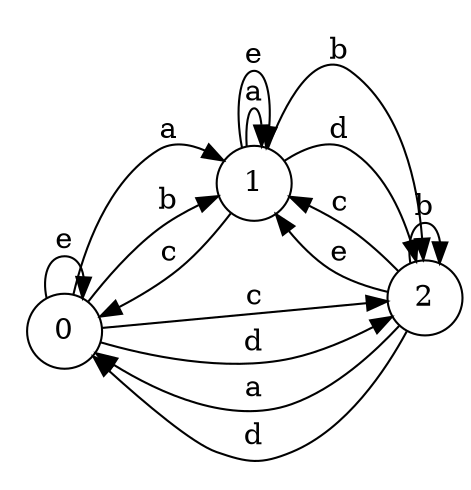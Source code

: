 digraph n3_5 {
__start0 [label="" shape="none"];

rankdir=LR;
size="8,5";

s0 [style="filled", color="black", fillcolor="white" shape="circle", label="0"];
s1 [style="filled", color="black", fillcolor="white" shape="circle", label="1"];
s2 [style="filled", color="black", fillcolor="white" shape="circle", label="2"];
s0 -> s1 [label="a"];
s0 -> s1 [label="b"];
s0 -> s2 [label="c"];
s0 -> s2 [label="d"];
s0 -> s0 [label="e"];
s1 -> s1 [label="a"];
s1 -> s2 [label="b"];
s1 -> s0 [label="c"];
s1 -> s2 [label="d"];
s1 -> s1 [label="e"];
s2 -> s0 [label="a"];
s2 -> s2 [label="b"];
s2 -> s1 [label="c"];
s2 -> s0 [label="d"];
s2 -> s1 [label="e"];

}